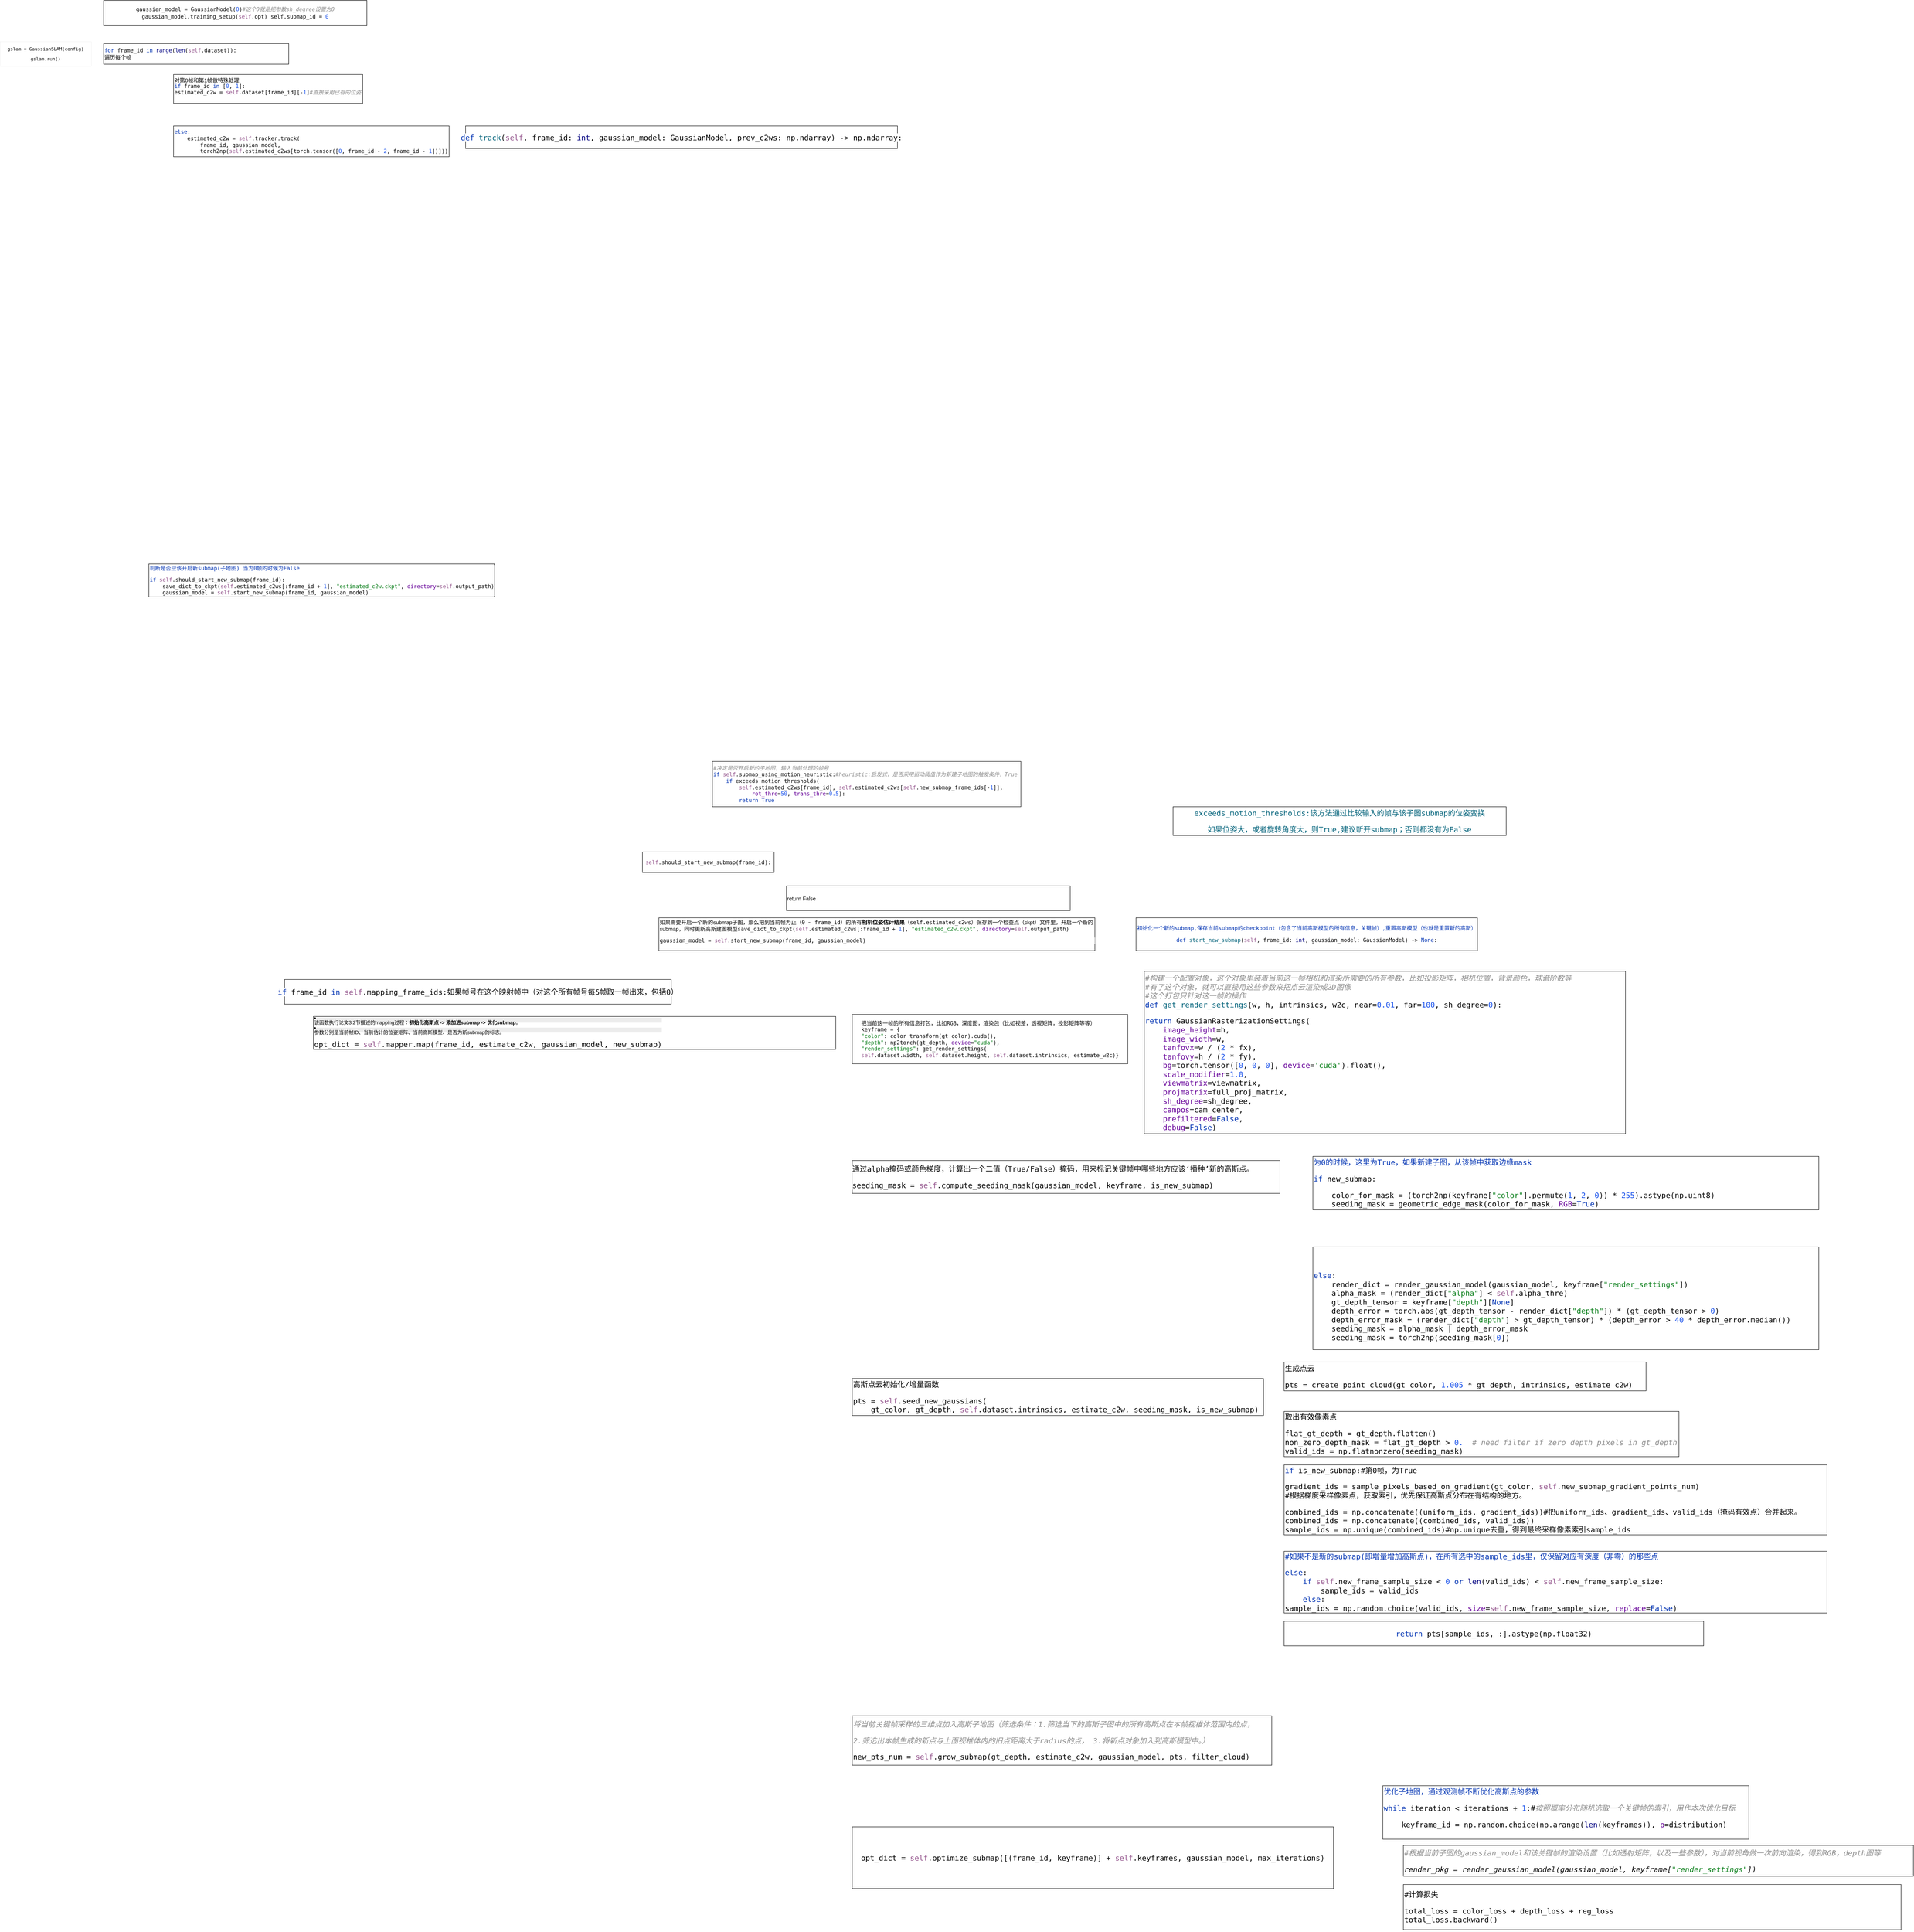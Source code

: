 <mxfile version="28.0.7">
  <diagram name="Page-1" id="CiyTq3ETgP8ZzIfx8EHX">
    <mxGraphModel dx="1422" dy="1326" grid="1" gridSize="10" guides="1" tooltips="1" connect="1" arrows="1" fold="1" page="1" pageScale="1" pageWidth="5000" pageHeight="10000" math="0" shadow="0">
      <root>
        <mxCell id="0" />
        <mxCell id="1" parent="0" />
        <mxCell id="R6alezzPv44hoILy_ozX-1" value="&lt;div style=&quot;background-color: rgb(255, 255, 255); color: rgb(8, 8, 8);&quot;&gt;&lt;pre style=&quot;font-family: &amp;quot;JetBrains Mono&amp;quot;, monospace;&quot;&gt;gslam = GaussianSLAM(config)&lt;/pre&gt;&lt;pre style=&quot;font-family: &amp;quot;JetBrains Mono&amp;quot;, monospace;&quot;&gt;gslam.run()&lt;/pre&gt;&lt;/div&gt;" style="rounded=0;whiteSpace=wrap;html=1;strokeWidth=0;verticalAlign=middle;spacing=0;fontSize=11;" parent="1" vertex="1">
          <mxGeometry x="48" y="310" width="222" height="60" as="geometry" />
        </mxCell>
        <mxCell id="LZiklPRg2S03HuQF4Nz--1" value="&lt;div style=&quot;background-color: rgb(255, 255, 255); color: rgb(8, 8, 8); line-height: 50%;&quot;&gt;&lt;pre style=&quot;font-family: &amp;quot;JetBrains Mono&amp;quot;, monospace; line-height: 50%;&quot;&gt;&lt;font style=&quot;font-size: 13px;&quot;&gt;&lt;span style=&quot;color: rgb(0, 0, 0);&quot;&gt;gaussian_model &lt;/span&gt;= GaussianModel(&lt;span style=&quot;color: rgb(23, 80, 235);&quot;&gt;0&lt;/span&gt;)&lt;span style=&quot;color: rgb(140, 140, 140); font-style: italic;&quot;&gt;#&lt;/span&gt;&lt;span style=&quot;color: rgb(140, 140, 140); font-style: italic; font-family: &amp;quot;DejaVu Sans Mono&amp;quot;, monospace;&quot;&gt;这个&lt;/span&gt;&lt;span style=&quot;color: rgb(140, 140, 140); font-style: italic;&quot;&gt;0&lt;/span&gt;&lt;span style=&quot;color: rgb(140, 140, 140); font-style: italic; font-family: &amp;quot;DejaVu Sans Mono&amp;quot;, monospace;&quot;&gt;就是把参数&lt;/span&gt;&lt;span style=&quot;color: rgb(140, 140, 140); font-style: italic;&quot;&gt;sh_degree&lt;/span&gt;&lt;span style=&quot;color: rgb(140, 140, 140); font-style: italic; font-family: &amp;quot;DejaVu Sans Mono&amp;quot;, monospace;&quot;&gt;设置为&lt;/span&gt;&lt;span style=&quot;color: rgb(140, 140, 140); font-style: italic;&quot;&gt;0&lt;/span&gt;&lt;/font&gt;&lt;/pre&gt;&lt;pre style=&quot;font-family: &amp;quot;JetBrains Mono&amp;quot;, monospace; line-height: 50%;&quot;&gt;&lt;font style=&quot;font-size: 13px;&quot;&gt;gaussian_model&lt;span style=&quot;color: light-dark(rgb(8, 8, 8), rgb(230, 230, 230)); background-color: light-dark(rgb(255, 255, 255), rgb(18, 18, 18)); white-space: normal;&quot;&gt;.training_setup(&lt;/span&gt;&lt;span style=&quot;background-color: light-dark(rgb(255, 255, 255), rgb(18, 18, 18)); white-space: normal; color: rgb(148, 85, 141);&quot;&gt;self&lt;/span&gt;&lt;span style=&quot;color: light-dark(rgb(8, 8, 8), rgb(230, 230, 230)); background-color: light-dark(rgb(255, 255, 255), rgb(18, 18, 18)); white-space: normal;&quot;&gt;.opt) self&lt;/span&gt;&lt;span style=&quot;color: light-dark(rgb(8, 8, 8), rgb(230, 230, 230)); background-color: light-dark(rgb(255, 255, 255), rgb(18, 18, 18)); white-space: normal;&quot;&gt;.submap_id = &lt;/span&gt;&lt;span style=&quot;background-color: light-dark(rgb(255, 255, 255), rgb(18, 18, 18)); white-space: normal; color: rgb(23, 80, 235);&quot;&gt;0&lt;/span&gt;&lt;/font&gt;&lt;/pre&gt;&lt;/div&gt;" style="rounded=0;whiteSpace=wrap;html=1;" vertex="1" parent="1">
          <mxGeometry x="300" y="210" width="640" height="60" as="geometry" />
        </mxCell>
        <mxCell id="LZiklPRg2S03HuQF4Nz--2" value="&lt;div style=&quot;background-color: rgb(255, 255, 255); color: rgb(8, 8, 8); line-height: 40%;&quot;&gt;&lt;pre style=&quot;font-family: &amp;quot;JetBrains Mono&amp;quot;, monospace; line-height: 40%;&quot;&gt;&lt;font style=&quot;font-size: 13px;&quot;&gt;&lt;span style=&quot;color: rgb(0, 51, 179);&quot;&gt;for &lt;/span&gt;&lt;span style=&quot;color: rgb(0, 0, 0);&quot;&gt;frame_id &lt;/span&gt;&lt;span style=&quot;color: rgb(0, 51, 179);&quot;&gt;in &lt;/span&gt;&lt;span style=&quot;color: rgb(0, 0, 128);&quot;&gt;range&lt;/span&gt;(&lt;span style=&quot;color: rgb(0, 0, 128);&quot;&gt;len&lt;/span&gt;(&lt;span style=&quot;color: rgb(148, 85, 141);&quot;&gt;self&lt;/span&gt;.dataset)):&lt;/font&gt;&lt;/pre&gt;&lt;pre style=&quot;font-family: &amp;quot;JetBrains Mono&amp;quot;, monospace; line-height: 40%;&quot;&gt;&lt;font style=&quot;font-size: 13px;&quot;&gt;遍历每个帧&lt;/font&gt;&lt;/pre&gt;&lt;/div&gt;" style="rounded=0;whiteSpace=wrap;html=1;align=left;" vertex="1" parent="1">
          <mxGeometry x="300" y="315" width="450" height="50" as="geometry" />
        </mxCell>
        <mxCell id="LZiklPRg2S03HuQF4Nz--9" value="&lt;div style=&quot;line-height: 10%;&quot;&gt;&lt;font style=&quot;line-height: 10%; font-size: 13px;&quot;&gt;对第0帧和第1帧做特殊处理&lt;/font&gt;&lt;div&gt;&lt;div style=&quot;background-color: rgb(255, 255, 255); color: rgb(8, 8, 8);&quot;&gt;&lt;pre style=&quot;font-family: &amp;quot;JetBrains Mono&amp;quot;, monospace;&quot;&gt;&lt;font style=&quot;line-height: 10%; font-size: 13px;&quot;&gt;&lt;span style=&quot;color: rgb(0, 51, 179);&quot;&gt;if &lt;/span&gt;&lt;span style=&quot;color: rgb(0, 0, 0);&quot;&gt;frame_id &lt;/span&gt;&lt;span style=&quot;color: rgb(0, 51, 179);&quot;&gt;in &lt;/span&gt;[&lt;span style=&quot;color: rgb(23, 80, 235);&quot;&gt;0&lt;/span&gt;, &lt;span style=&quot;color: rgb(23, 80, 235);&quot;&gt;1&lt;/span&gt;]:&lt;/font&gt;&lt;/pre&gt;&lt;pre style=&quot;font-family: &amp;quot;JetBrains Mono&amp;quot;, monospace;&quot;&gt;&lt;font style=&quot;line-height: 10%; font-size: 13px;&quot;&gt;&lt;div style=&quot;&quot;&gt;&lt;pre style=&quot;font-family: &amp;quot;JetBrains Mono&amp;quot;, monospace;&quot;&gt;&lt;span style=&quot;color: rgb(0, 0, 0);&quot;&gt;estimated_c2w &lt;/span&gt;= &lt;span style=&quot;color: rgb(148, 85, 141);&quot;&gt;self&lt;/span&gt;.dataset[&lt;span style=&quot;color: rgb(0, 0, 0);&quot;&gt;frame_id&lt;/span&gt;][-&lt;span style=&quot;color: rgb(23, 80, 235);&quot;&gt;1&lt;/span&gt;]&lt;span style=&quot;color: rgb(140, 140, 140); font-style: italic;&quot;&gt;#&lt;/span&gt;&lt;span style=&quot;color: rgb(140, 140, 140); font-style: italic; font-family: &amp;quot;DejaVu Sans Mono&amp;quot;, monospace;&quot;&gt;直接采用已有的位姿&lt;/span&gt;&lt;/pre&gt;&lt;/div&gt;&lt;/font&gt;&lt;/pre&gt;&lt;/div&gt;&lt;/div&gt;&lt;/div&gt;" style="rounded=0;whiteSpace=wrap;html=1;align=left;" vertex="1" parent="1">
          <mxGeometry x="470" y="390" width="460" height="70" as="geometry" />
        </mxCell>
        <mxCell id="LZiklPRg2S03HuQF4Nz--10" value="&lt;div style=&quot;background-color: rgb(255, 255, 255); color: rgb(8, 8, 8);&quot;&gt;&lt;pre style=&quot;font-family: &amp;quot;JetBrains Mono&amp;quot;, monospace;&quot;&gt;&lt;font style=&quot;font-size: 13px;&quot;&gt;&lt;span style=&quot;color: rgb(0, 51, 179);&quot;&gt;判断是否应该开启新submap(子地图) 当为0帧的时候为False&lt;/span&gt;&lt;/font&gt;&lt;/pre&gt;&lt;pre style=&quot;font-family: &amp;quot;JetBrains Mono&amp;quot;, monospace;&quot;&gt;&lt;font style=&quot;font-size: 13px;&quot;&gt;&lt;span style=&quot;color: rgb(0, 51, 179);&quot;&gt;if &lt;/span&gt;&lt;span style=&quot;color: rgb(148, 85, 141);&quot;&gt;self&lt;/span&gt;.should_start_new_submap(&lt;span style=&quot;color: rgb(0, 0, 0);&quot;&gt;frame_id&lt;/span&gt;):&lt;br&gt;    save_dict_to_ckpt(&lt;span style=&quot;color: rgb(148, 85, 141);&quot;&gt;self&lt;/span&gt;.estimated_c2ws[:&lt;span style=&quot;color: rgb(0, 0, 0);&quot;&gt;frame_id &lt;/span&gt;+ &lt;span style=&quot;color: rgb(23, 80, 235);&quot;&gt;1&lt;/span&gt;], &lt;span style=&quot;color: rgb(6, 125, 23);&quot;&gt;&quot;estimated_c2w.ckpt&quot;&lt;/span&gt;, &lt;span style=&quot;color: rgb(102, 0, 153);&quot;&gt;directory&lt;/span&gt;=&lt;span style=&quot;color: rgb(148, 85, 141);&quot;&gt;self&lt;/span&gt;.output_path)&lt;br&gt;    &lt;span style=&quot;color: rgb(0, 0, 0);&quot;&gt;gaussian_model &lt;/span&gt;= &lt;span style=&quot;color: rgb(148, 85, 141);&quot;&gt;self&lt;/span&gt;.start_new_submap(&lt;span style=&quot;color: rgb(0, 0, 0);&quot;&gt;frame_id&lt;/span&gt;, &lt;span style=&quot;color: rgb(0, 0, 0);&quot;&gt;gaussian_model&lt;/span&gt;)&lt;/font&gt;&lt;/pre&gt;&lt;/div&gt;" style="rounded=0;whiteSpace=wrap;html=1;align=left;" vertex="1" parent="1">
          <mxGeometry x="410" y="1580" width="840" height="80" as="geometry" />
        </mxCell>
        <mxCell id="LZiklPRg2S03HuQF4Nz--11" value="&lt;pre style=&quot;color: rgb(8, 8, 8); font-family: &amp;quot;JetBrains Mono&amp;quot;, monospace;&quot;&gt;&lt;font style=&quot;font-size: 13px;&quot;&gt;&lt;span style=&quot;color: rgb(148, 85, 141);&quot;&gt;self&lt;/span&gt;.should_start_new_submap(&lt;span style=&quot;color: rgb(0, 0, 0);&quot;&gt;frame_id&lt;/span&gt;):&lt;/font&gt;&lt;/pre&gt;" style="rounded=0;whiteSpace=wrap;html=1;" vertex="1" parent="1">
          <mxGeometry x="1610" y="2280" width="320" height="50" as="geometry" />
        </mxCell>
        <mxCell id="LZiklPRg2S03HuQF4Nz--12" value="&lt;div style=&quot;background-color: rgb(255, 255, 255); color: rgb(8, 8, 8);&quot;&gt;&lt;pre style=&quot;font-family: &amp;quot;JetBrains Mono&amp;quot;, monospace;&quot;&gt;&lt;div style=&quot;&quot;&gt;&lt;pre style=&quot;font-family: &amp;quot;JetBrains Mono&amp;quot;, monospace;&quot;&gt;&lt;font style=&quot;font-size: 13px;&quot;&gt;&lt;span style=&quot;color: rgb(140, 140, 140); font-style: italic;&quot;&gt;#&lt;/span&gt;&lt;span style=&quot;color: rgb(140, 140, 140); font-style: italic; font-family: &amp;quot;DejaVu Sans Mono&amp;quot;, monospace;&quot;&gt;决定是否开启新的子地图，输入当前处理的帧号&lt;br&gt;&lt;/span&gt;&lt;span style=&quot;color: rgb(0, 51, 179);&quot;&gt;if &lt;/span&gt;&lt;span style=&quot;color: rgb(148, 85, 141);&quot;&gt;self&lt;/span&gt;.submap_using_motion_heuristic:&lt;span style=&quot;color: rgb(140, 140, 140); font-style: italic;&quot;&gt;#heuristic:&lt;/span&gt;&lt;span style=&quot;color: rgb(140, 140, 140); font-style: italic; font-family: &amp;quot;DejaVu Sans Mono&amp;quot;, monospace;&quot;&gt;启发式，是否采用运动阈值作为新建子地图的触发条件，True&lt;br&gt;&lt;/span&gt;&lt;span style=&quot;color: rgb(140, 140, 140); font-style: italic; font-family: &amp;quot;DejaVu Sans Mono&amp;quot;, monospace;&quot;&gt;    &lt;/span&gt;&lt;span style=&quot;color: rgb(0, 51, 179);&quot;&gt;if &lt;/span&gt;exceeds_motion_thresholds(&lt;br&gt;        &lt;span style=&quot;color: rgb(148, 85, 141);&quot;&gt;self&lt;/span&gt;.estimated_c2ws[&lt;span style=&quot;color: rgb(0, 0, 0);&quot;&gt;frame_id&lt;/span&gt;], &lt;span style=&quot;color: rgb(148, 85, 141);&quot;&gt;self&lt;/span&gt;.estimated_c2ws[&lt;span style=&quot;color: rgb(148, 85, 141);&quot;&gt;self&lt;/span&gt;.new_submap_frame_ids[-&lt;span style=&quot;color: rgb(23, 80, 235);&quot;&gt;1&lt;/span&gt;]],&lt;br&gt;            &lt;span style=&quot;color: rgb(102, 0, 153);&quot;&gt;rot_thre&lt;/span&gt;=&lt;span style=&quot;color: rgb(23, 80, 235);&quot;&gt;50&lt;/span&gt;, &lt;span style=&quot;color: rgb(102, 0, 153);&quot;&gt;trans_thre&lt;/span&gt;=&lt;span style=&quot;color: rgb(23, 80, 235);&quot;&gt;0.5&lt;/span&gt;):&lt;br&gt;        &lt;span style=&quot;color: rgb(0, 51, 179);&quot;&gt;return True&lt;/span&gt;&lt;/font&gt;&lt;/pre&gt;&lt;/div&gt;&lt;/pre&gt;&lt;/div&gt;" style="rounded=0;whiteSpace=wrap;html=1;align=left;" vertex="1" parent="1">
          <mxGeometry x="1780" y="2060" width="750" height="110" as="geometry" />
        </mxCell>
        <mxCell id="LZiklPRg2S03HuQF4Nz--13" value="&lt;div style=&quot;background-color:#ffffff;color:#080808&quot;&gt;&lt;pre style=&quot;font-family:&#39;JetBrains Mono&#39;,monospace;font-size:13.5pt;&quot;&gt;&lt;span style=&quot;color:#00627a;&quot;&gt;exceeds_motion_thresholds:该方法通过比较输入的帧与该子图submap的位姿变换&lt;/span&gt;&lt;/pre&gt;&lt;pre style=&quot;font-family:&#39;JetBrains Mono&#39;,monospace;font-size:13.5pt;&quot;&gt;&lt;span style=&quot;color:#00627a;&quot;&gt;如果位姿大，或者旋转角度大，则True,建议新开submap；否则都没有为False&lt;/span&gt;&lt;/pre&gt;&lt;/div&gt;" style="rounded=0;whiteSpace=wrap;html=1;" vertex="1" parent="1">
          <mxGeometry x="2900" y="2170" width="810" height="70" as="geometry" />
        </mxCell>
        <mxCell id="LZiklPRg2S03HuQF4Nz--14" value="return False" style="rounded=0;whiteSpace=wrap;html=1;align=left;fontSize=13;" vertex="1" parent="1">
          <mxGeometry x="1960" y="2362.5" width="690" height="60" as="geometry" />
        </mxCell>
        <mxCell id="LZiklPRg2S03HuQF4Nz--15" value="如果需要开启一个新的submap子图，那么把到当前帧为止（&lt;code data-start=&quot;677&quot; data-end=&quot;691&quot;&gt;0 ~ frame_id&lt;/code&gt;）的所有&lt;strong data-start=&quot;695&quot; data-end=&quot;707&quot;&gt;相机位姿估计结果&lt;/strong&gt;（&lt;code data-start=&quot;708&quot; data-end=&quot;729&quot;&gt;self.estimated_c2ws&lt;/code&gt;）保存到一个检查点（ckpt）文件里。开启一个新的submap，同时更新高斯建图模型&lt;span style=&quot;font-family: &amp;quot;JetBrains Mono&amp;quot;, monospace; background-color: light-dark(rgb(255, 255, 255), rgb(18, 18, 18)); color: light-dark(rgb(8, 8, 8), rgb(230, 230, 230));&quot;&gt;save_dict_to_ckpt(&lt;/span&gt;&lt;span style=&quot;font-family: &amp;quot;JetBrains Mono&amp;quot;, monospace; background-color: light-dark(rgb(255, 255, 255), rgb(18, 18, 18)); color: rgb(148, 85, 141);&quot;&gt;self&lt;/span&gt;&lt;span style=&quot;font-family: &amp;quot;JetBrains Mono&amp;quot;, monospace; background-color: light-dark(rgb(255, 255, 255), rgb(18, 18, 18)); color: light-dark(rgb(8, 8, 8), rgb(230, 230, 230));&quot;&gt;.estimated_c2ws[:&lt;/span&gt;&lt;span style=&quot;font-family: &amp;quot;JetBrains Mono&amp;quot;, monospace; background-color: light-dark(rgb(255, 255, 255), rgb(18, 18, 18)); color: rgb(0, 0, 0);&quot;&gt;frame_id &lt;/span&gt;&lt;span style=&quot;font-family: &amp;quot;JetBrains Mono&amp;quot;, monospace; background-color: light-dark(rgb(255, 255, 255), rgb(18, 18, 18)); color: light-dark(rgb(8, 8, 8), rgb(230, 230, 230));&quot;&gt;+ &lt;/span&gt;&lt;span style=&quot;font-family: &amp;quot;JetBrains Mono&amp;quot;, monospace; background-color: light-dark(rgb(255, 255, 255), rgb(18, 18, 18)); color: rgb(23, 80, 235);&quot;&gt;1&lt;/span&gt;&lt;span style=&quot;font-family: &amp;quot;JetBrains Mono&amp;quot;, monospace; background-color: light-dark(rgb(255, 255, 255), rgb(18, 18, 18)); color: light-dark(rgb(8, 8, 8), rgb(230, 230, 230));&quot;&gt;], &lt;/span&gt;&lt;span style=&quot;font-family: &amp;quot;JetBrains Mono&amp;quot;, monospace; background-color: light-dark(rgb(255, 255, 255), rgb(18, 18, 18)); color: rgb(6, 125, 23);&quot;&gt;&quot;estimated_c2w.ckpt&quot;&lt;/span&gt;&lt;span style=&quot;font-family: &amp;quot;JetBrains Mono&amp;quot;, monospace; background-color: light-dark(rgb(255, 255, 255), rgb(18, 18, 18)); color: light-dark(rgb(8, 8, 8), rgb(230, 230, 230));&quot;&gt;, &lt;/span&gt;&lt;span style=&quot;font-family: &amp;quot;JetBrains Mono&amp;quot;, monospace; background-color: light-dark(rgb(255, 255, 255), rgb(18, 18, 18)); color: rgb(102, 0, 153);&quot;&gt;directory&lt;/span&gt;&lt;span style=&quot;font-family: &amp;quot;JetBrains Mono&amp;quot;, monospace; background-color: light-dark(rgb(255, 255, 255), rgb(18, 18, 18)); color: light-dark(rgb(8, 8, 8), rgb(230, 230, 230));&quot;&gt;=&lt;/span&gt;&lt;span style=&quot;font-family: &amp;quot;JetBrains Mono&amp;quot;, monospace; background-color: light-dark(rgb(255, 255, 255), rgb(18, 18, 18)); color: rgb(148, 85, 141);&quot;&gt;self&lt;/span&gt;&lt;span style=&quot;font-family: &amp;quot;JetBrains Mono&amp;quot;, monospace; background-color: light-dark(rgb(255, 255, 255), rgb(18, 18, 18)); color: light-dark(rgb(8, 8, 8), rgb(230, 230, 230));&quot;&gt;.output_path)&lt;/span&gt;&lt;div&gt;&lt;div style=&quot;background-color: rgb(255, 255, 255); color: rgb(8, 8, 8);&quot;&gt;&lt;pre style=&quot;font-family: &amp;quot;JetBrains Mono&amp;quot;, monospace;&quot;&gt;&lt;span style=&quot;color: rgb(0, 0, 0);&quot;&gt;gaussian_model &lt;/span&gt;= &lt;span style=&quot;color: rgb(148, 85, 141);&quot;&gt;self&lt;/span&gt;.start_new_submap(&lt;span style=&quot;color: rgb(0, 0, 0);&quot;&gt;frame_id&lt;/span&gt;, &lt;span style=&quot;color: rgb(0, 0, 0);&quot;&gt;gaussian_model&lt;/span&gt;)&lt;/pre&gt;&lt;/div&gt;&lt;/div&gt;" style="rounded=0;whiteSpace=wrap;html=1;fontSize=13;align=left;" vertex="1" parent="1">
          <mxGeometry x="1650" y="2440" width="1060" height="80" as="geometry" />
        </mxCell>
        <mxCell id="LZiklPRg2S03HuQF4Nz--16" value="&lt;div style=&quot;background-color: rgb(255, 255, 255); color: rgb(8, 8, 8);&quot;&gt;&lt;pre style=&quot;font-family: &amp;quot;JetBrains Mono&amp;quot;, monospace;&quot;&gt;&lt;span style=&quot;color: rgb(0, 51, 179);&quot;&gt;初始化一个新的submap,保存当前submap的checkpoint（包含了当前高斯模型的所有信息，关键帧）,重置高斯模型（也就是重置新的高斯）&lt;/span&gt;&lt;/pre&gt;&lt;pre style=&quot;font-family: &amp;quot;JetBrains Mono&amp;quot;, monospace;&quot;&gt;&lt;span style=&quot;color: rgb(0, 51, 179);&quot;&gt;def &lt;/span&gt;&lt;span style=&quot;color: rgb(0, 98, 122);&quot;&gt;start_new_submap&lt;/span&gt;(&lt;span style=&quot;color: rgb(148, 85, 141);&quot;&gt;self&lt;/span&gt;, &lt;span style=&quot;color: rgb(0, 0, 0);&quot;&gt;frame_id&lt;/span&gt;: &lt;span style=&quot;color: rgb(0, 0, 128);&quot;&gt;int&lt;/span&gt;, &lt;span style=&quot;color: rgb(0, 0, 0);&quot;&gt;gaussian_model&lt;/span&gt;: &lt;span style=&quot;color: rgb(0, 0, 0);&quot;&gt;GaussianModel&lt;/span&gt;) -&amp;gt; &lt;span style=&quot;color: rgb(0, 51, 179);&quot;&gt;None&lt;/span&gt;:&lt;br&gt;&lt;/pre&gt;&lt;/div&gt;" style="rounded=0;whiteSpace=wrap;html=1;fontSize=13;" vertex="1" parent="1">
          <mxGeometry x="2810" y="2440" width="830" height="80" as="geometry" />
        </mxCell>
        <mxCell id="LZiklPRg2S03HuQF4Nz--17" value="&lt;div style=&quot;background-color: rgb(255, 255, 255); color: rgb(8, 8, 8);&quot;&gt;&lt;pre style=&quot;font-family:&#39;JetBrains Mono&#39;,monospace;font-size:13.5pt;&quot;&gt;&lt;span style=&quot;color: rgb(0, 51, 179);&quot;&gt;if &lt;/span&gt;&lt;span style=&quot;color: rgb(0, 0, 0);&quot;&gt;frame_id &lt;/span&gt;&lt;span style=&quot;color: rgb(0, 51, 179);&quot;&gt;in &lt;/span&gt;&lt;span style=&quot;color: rgb(148, 85, 141);&quot;&gt;self&lt;/span&gt;.mapping_frame_ids:如果帧号在这个映射帧中（对这个所有帧号每5帧取一帧出来，包括0）&lt;/pre&gt;&lt;/div&gt;" style="rounded=0;whiteSpace=wrap;html=1;" vertex="1" parent="1">
          <mxGeometry x="740" y="2590" width="940" height="60" as="geometry" />
        </mxCell>
        <mxCell id="LZiklPRg2S03HuQF4Nz--18" value="&lt;div style=&quot;background-color: rgb(255, 255, 255); color: rgb(8, 8, 8);&quot;&gt;&lt;pre style=&quot;font-family:&#39;JetBrains Mono&#39;,monospace;font-size:13.5pt;&quot;&gt;&lt;span style=&quot;color: rgb(0, 0, 0); line-height: 0%;&quot;&gt;&lt;li data-start=&quot;778&quot; data-end=&quot;840&quot; style=&quot;font-family: Helvetica; font-size: 12px; white-space: normal; background-color: rgb(236, 236, 236);&quot;&gt;&lt;p data-start=&quot;780&quot; data-end=&quot;840&quot;&gt;该函数执行论文3.2节描述的mapping过程：&lt;strong data-start=&quot;804&quot; data-end=&quot;839&quot;&gt;初始化高斯点 -&amp;gt; 添加进submap -&amp;gt; 优化submap&lt;/strong&gt;。&lt;/p&gt;&lt;/li&gt;&lt;li data-start=&quot;841&quot; data-end=&quot;885&quot; style=&quot;font-family: Helvetica; font-size: 12px; white-space: normal; background-color: rgb(236, 236, 236);&quot;&gt;&lt;p data-start=&quot;843&quot; data-end=&quot;885&quot;&gt;参数分别是当前帧ID、当前估计的位姿矩阵、当前高斯模型、是否为新submap的标志。&lt;/p&gt;&lt;/li&gt;&lt;/span&gt;&lt;/pre&gt;&lt;pre style=&quot;font-family:&#39;JetBrains Mono&#39;,monospace;font-size:13.5pt;&quot;&gt;&lt;span style=&quot;color: rgb(0, 0, 0);&quot;&gt;opt_dict &lt;/span&gt;= &lt;span style=&quot;color: rgb(148, 85, 141);&quot;&gt;self&lt;/span&gt;.mapper.map(&lt;span style=&quot;color: rgb(0, 0, 0);&quot;&gt;frame_id&lt;/span&gt;, &lt;span style=&quot;color: rgb(0, 0, 0);&quot;&gt;estimate_c2w&lt;/span&gt;, &lt;span style=&quot;color: rgb(0, 0, 0);&quot;&gt;gaussian_model&lt;/span&gt;, &lt;span style=&quot;color: rgb(0, 0, 0);&quot;&gt;new_submap&lt;/span&gt;)&lt;br&gt;&lt;/pre&gt;&lt;/div&gt;" style="rounded=0;whiteSpace=wrap;html=1;align=left;" vertex="1" parent="1">
          <mxGeometry x="810" y="2680" width="1270" height="80" as="geometry" />
        </mxCell>
        <mxCell id="LZiklPRg2S03HuQF4Nz--19" value="&lt;div style=&quot;background-color: rgb(255, 255, 255); color: rgb(8, 8, 8);&quot;&gt;&lt;pre style=&quot;font-family: &amp;quot;JetBrains Mono&amp;quot;, monospace;&quot;&gt;&lt;div style=&quot;text-align: left;&quot;&gt;&lt;span style=&quot;font-size: 13px; white-space: normal;&quot;&gt;把当前这一帧的所有信息打包，比如RGB，深度图，渲染包（比如视差，透视矩阵，投影矩阵等等）&lt;/span&gt;&lt;/div&gt;&lt;div style=&quot;color: light-dark(rgb(8, 8, 8), rgb(230, 230, 230)); text-align: left;&quot;&gt;&lt;font style=&quot;font-size: 13px;&quot;&gt;&lt;span style=&quot;white-space: normal; color: rgb(0, 0, 0);&quot;&gt;keyframe &lt;/span&gt;&lt;span style=&quot;white-space: normal;&quot;&gt;= {&lt;/span&gt;&lt;/font&gt;&lt;/div&gt;&lt;div style=&quot;color: light-dark(rgb(8, 8, 8), rgb(230, 230, 230)); text-align: left;&quot;&gt;&lt;font style=&quot;font-size: 13px;&quot;&gt;&lt;span style=&quot;white-space: normal;&quot;&gt;    &lt;/span&gt;&lt;span style=&quot;white-space: normal; color: rgb(6, 125, 23);&quot;&gt;&quot;color&quot;&lt;/span&gt;&lt;span style=&quot;white-space: normal;&quot;&gt;: &lt;/span&gt;&lt;span style=&quot;white-space: normal; color: rgb(0, 0, 0);&quot;&gt;color_transform&lt;/span&gt;&lt;span style=&quot;white-space: normal;&quot;&gt;(&lt;/span&gt;&lt;span style=&quot;white-space: normal; color: rgb(0, 0, 0);&quot;&gt;gt_color&lt;/span&gt;&lt;span style=&quot;white-space: normal;&quot;&gt;).cuda(),&lt;/span&gt;&lt;/font&gt;&lt;/div&gt;&lt;div style=&quot;color: light-dark(rgb(8, 8, 8), rgb(230, 230, 230)); text-align: left;&quot;&gt;&lt;font style=&quot;font-size: 13px;&quot;&gt;&lt;span style=&quot;white-space: normal;&quot;&gt;    &lt;/span&gt;&lt;span style=&quot;white-space: normal; color: rgb(6, 125, 23);&quot;&gt;&quot;depth&quot;&lt;/span&gt;&lt;span style=&quot;white-space: normal;&quot;&gt;: np2torch(&lt;/span&gt;&lt;span style=&quot;white-space: normal; color: rgb(0, 0, 0);&quot;&gt;gt_depth&lt;/span&gt;&lt;span style=&quot;white-space: normal;&quot;&gt;, &lt;/span&gt;&lt;span style=&quot;white-space: normal; color: rgb(102, 0, 153);&quot;&gt;device&lt;/span&gt;&lt;span style=&quot;white-space: normal;&quot;&gt;=&lt;/span&gt;&lt;span style=&quot;white-space: normal; color: rgb(6, 125, 23);&quot;&gt;&quot;cuda&quot;&lt;/span&gt;&lt;span style=&quot;white-space: normal;&quot;&gt;),&lt;/span&gt;&lt;/font&gt;&lt;/div&gt;&lt;div style=&quot;color: light-dark(rgb(8, 8, 8), rgb(230, 230, 230)); text-align: left;&quot;&gt;&lt;font style=&quot;font-size: 13px;&quot;&gt;&lt;span style=&quot;white-space: normal;&quot;&gt;    &lt;/span&gt;&lt;span style=&quot;white-space: normal; color: rgb(6, 125, 23);&quot;&gt;&quot;render_settings&quot;&lt;/span&gt;&lt;span style=&quot;white-space: normal;&quot;&gt;: get_render_settings(&lt;/span&gt;&lt;/font&gt;&lt;/div&gt;&lt;div style=&quot;color: light-dark(rgb(8, 8, 8), rgb(230, 230, 230)); text-align: left;&quot;&gt;&lt;font style=&quot;font-size: 13px;&quot;&gt;&lt;span style=&quot;white-space: normal;&quot;&gt;        &lt;/span&gt;&lt;span style=&quot;white-space: normal; color: rgb(148, 85, 141);&quot;&gt;self&lt;/span&gt;&lt;span style=&quot;white-space: normal;&quot;&gt;.dataset.width, &lt;/span&gt;&lt;span style=&quot;white-space: normal; color: rgb(148, 85, 141);&quot;&gt;self&lt;/span&gt;&lt;span style=&quot;white-space: normal;&quot;&gt;.dataset.height, &lt;/span&gt;&lt;span style=&quot;white-space: normal; color: rgb(148, 85, 141);&quot;&gt;self&lt;/span&gt;&lt;span style=&quot;white-space: normal;&quot;&gt;.dataset.intrinsics, &lt;/span&gt;&lt;span style=&quot;white-space: normal; color: rgb(0, 0, 0);&quot;&gt;estimate_w2c&lt;/span&gt;&lt;span style=&quot;white-space: normal;&quot;&gt;)}&lt;/span&gt;&lt;/font&gt;&lt;/div&gt;&lt;/pre&gt;&lt;/div&gt;" style="rounded=0;whiteSpace=wrap;html=1;" vertex="1" parent="1">
          <mxGeometry x="2120" y="2675" width="670" height="120" as="geometry" />
        </mxCell>
        <mxCell id="LZiklPRg2S03HuQF4Nz--20" value="&lt;div style=&quot;background-color:#ffffff;color:#080808&quot;&gt;&lt;pre style=&quot;font-family:&#39;JetBrains Mono&#39;,monospace;font-size:13.5pt;&quot;&gt;&lt;span style=&quot;color:#8c8c8c;font-style:italic;&quot;&gt;#&lt;/span&gt;&lt;span style=&quot;color:#8c8c8c;font-style:italic;font-family:&#39;DejaVu Sans Mono&#39;,monospace;&quot;&gt;构建一个配置对象，这个对象里装着当前这一帧相机和渲染所需要的所有参数，比如投影矩阵，相机位置，背景颜色，球谐阶数等&lt;br&gt;&lt;/span&gt;&lt;span style=&quot;color:#8c8c8c;font-style:italic;&quot;&gt;#&lt;/span&gt;&lt;span style=&quot;color:#8c8c8c;font-style:italic;font-family:&#39;DejaVu Sans Mono&#39;,monospace;&quot;&gt;有了这个对象，就可以直接用这些参数来把点云渲染成&lt;/span&gt;&lt;span style=&quot;color:#8c8c8c;font-style:italic;&quot;&gt;2D&lt;/span&gt;&lt;span style=&quot;color:#8c8c8c;font-style:italic;font-family:&#39;DejaVu Sans Mono&#39;,monospace;&quot;&gt;图像&lt;br&gt;&lt;/span&gt;&lt;span style=&quot;color:#8c8c8c;font-style:italic;&quot;&gt;#&lt;/span&gt;&lt;span style=&quot;color:#8c8c8c;font-style:italic;font-family:&#39;DejaVu Sans Mono&#39;,monospace;&quot;&gt;这个打包只针对这一帧的操作&lt;br&gt;&lt;/span&gt;&lt;span style=&quot;color:#0033b3;&quot;&gt;def &lt;/span&gt;&lt;span style=&quot;color:#00627a;&quot;&gt;get_render_settings&lt;/span&gt;(&lt;span style=&quot;color:#000000;&quot;&gt;w&lt;/span&gt;, &lt;span style=&quot;color:#000000;&quot;&gt;h&lt;/span&gt;, &lt;span style=&quot;color:#000000;&quot;&gt;intrinsics&lt;/span&gt;, &lt;span style=&quot;color:#000000;&quot;&gt;w2c&lt;/span&gt;, &lt;span style=&quot;color:#000000;&quot;&gt;near&lt;/span&gt;=&lt;span style=&quot;color:#1750eb;&quot;&gt;0.01&lt;/span&gt;, &lt;span style=&quot;color:#000000;&quot;&gt;far&lt;/span&gt;=&lt;span style=&quot;color:#1750eb;&quot;&gt;100&lt;/span&gt;, &lt;span style=&quot;color:#000000;&quot;&gt;sh_degree&lt;/span&gt;=&lt;span style=&quot;color:#1750eb;&quot;&gt;0&lt;/span&gt;):&lt;br&gt;&lt;/pre&gt;&lt;pre style=&quot;font-family:&#39;JetBrains Mono&#39;,monospace;font-size:13.5pt;&quot;&gt;&lt;div&gt;&lt;pre style=&quot;font-family:&#39;JetBrains Mono&#39;,monospace;font-size:13.5pt;&quot;&gt;&lt;span style=&quot;color:#0033b3;&quot;&gt;return &lt;/span&gt;GaussianRasterizationSettings(&lt;br&gt;    &lt;span style=&quot;color:#660099;&quot;&gt;image_height&lt;/span&gt;=&lt;span style=&quot;color:#000000;&quot;&gt;h&lt;/span&gt;,&lt;br&gt;    &lt;span style=&quot;color:#660099;&quot;&gt;image_width&lt;/span&gt;=&lt;span style=&quot;color:#000000;&quot;&gt;w&lt;/span&gt;,&lt;br&gt;    &lt;span style=&quot;color:#660099;&quot;&gt;tanfovx&lt;/span&gt;=&lt;span style=&quot;color:#000000;&quot;&gt;w &lt;/span&gt;/ (&lt;span style=&quot;color:#1750eb;&quot;&gt;2 &lt;/span&gt;* &lt;span style=&quot;color:#000000;&quot;&gt;fx&lt;/span&gt;),&lt;br&gt;    &lt;span style=&quot;color:#660099;&quot;&gt;tanfovy&lt;/span&gt;=&lt;span style=&quot;color:#000000;&quot;&gt;h &lt;/span&gt;/ (&lt;span style=&quot;color:#1750eb;&quot;&gt;2 &lt;/span&gt;* &lt;span style=&quot;color:#000000;&quot;&gt;fy&lt;/span&gt;),&lt;br&gt;    &lt;span style=&quot;color:#660099;&quot;&gt;bg&lt;/span&gt;=torch.tensor([&lt;span style=&quot;color:#1750eb;&quot;&gt;0&lt;/span&gt;, &lt;span style=&quot;color:#1750eb;&quot;&gt;0&lt;/span&gt;, &lt;span style=&quot;color:#1750eb;&quot;&gt;0&lt;/span&gt;], &lt;span style=&quot;color:#660099;&quot;&gt;device&lt;/span&gt;=&lt;span style=&quot;color:#067d17;&quot;&gt;&#39;cuda&#39;&lt;/span&gt;).float(),&lt;br&gt;    &lt;span style=&quot;color:#660099;&quot;&gt;scale_modifier&lt;/span&gt;=&lt;span style=&quot;color:#1750eb;&quot;&gt;1.0&lt;/span&gt;,&lt;br&gt;    &lt;span style=&quot;color:#660099;&quot;&gt;viewmatrix&lt;/span&gt;=&lt;span style=&quot;color:#000000;&quot;&gt;viewmatrix&lt;/span&gt;,&lt;br&gt;    &lt;span style=&quot;color:#660099;&quot;&gt;projmatrix&lt;/span&gt;=&lt;span style=&quot;color:#000000;&quot;&gt;full_proj_matrix&lt;/span&gt;,&lt;br&gt;    &lt;span style=&quot;color:#660099;&quot;&gt;sh_degree&lt;/span&gt;=&lt;span style=&quot;color:#000000;&quot;&gt;sh_degree&lt;/span&gt;,&lt;br&gt;    &lt;span style=&quot;color:#660099;&quot;&gt;campos&lt;/span&gt;=&lt;span style=&quot;color:#000000;&quot;&gt;cam_center&lt;/span&gt;,&lt;br&gt;    &lt;span style=&quot;color:#660099;&quot;&gt;prefiltered&lt;/span&gt;=&lt;span style=&quot;color:#0033b3;&quot;&gt;False&lt;/span&gt;,&lt;br&gt;    &lt;span style=&quot;color:#660099;&quot;&gt;debug&lt;/span&gt;=&lt;span style=&quot;color:#0033b3;&quot;&gt;False&lt;/span&gt;)&lt;/pre&gt;&lt;/div&gt;&lt;/pre&gt;&lt;/div&gt;" style="rounded=0;whiteSpace=wrap;html=1;align=left;" vertex="1" parent="1">
          <mxGeometry x="2830" y="2570" width="1170" height="395" as="geometry" />
        </mxCell>
        <mxCell id="LZiklPRg2S03HuQF4Nz--21" value="&lt;div style=&quot;background-color:#ffffff;color:#080808&quot;&gt;&lt;pre style=&quot;font-family:&#39;JetBrains Mono&#39;,monospace;font-size:13.5pt;&quot;&gt;通过alpha掩码或颜色梯度，计算出一个二值（True/False）掩码，用来标记关键帧中哪些地方应该‘播种’新的高斯点。&lt;span style=&quot;color:#000000;&quot;&gt;&lt;/span&gt;&lt;/pre&gt;&lt;pre style=&quot;font-family:&#39;JetBrains Mono&#39;,monospace;font-size:13.5pt;&quot;&gt;&lt;span style=&quot;color:#000000;&quot;&gt;seeding_mask &lt;/span&gt;= &lt;span style=&quot;color:#94558d;&quot;&gt;self&lt;/span&gt;.compute_seeding_mask(&lt;span style=&quot;color:#000000;&quot;&gt;gaussian_model&lt;/span&gt;, &lt;span style=&quot;color:#000000;&quot;&gt;keyframe&lt;/span&gt;, &lt;span style=&quot;color:#000000;&quot;&gt;is_new_submap&lt;/span&gt;)&lt;br&gt;&lt;/pre&gt;&lt;/div&gt;" style="rounded=0;whiteSpace=wrap;html=1;align=left;spacing=0;" vertex="1" parent="1">
          <mxGeometry x="2120" y="3030" width="1040" height="80" as="geometry" />
        </mxCell>
        <mxCell id="LZiklPRg2S03HuQF4Nz--22" value="&lt;div style=&quot;background-color: rgb(255, 255, 255); color: rgb(8, 8, 8);&quot;&gt;&lt;pre style=&quot;font-family:&#39;JetBrains Mono&#39;,monospace;font-size:13.5pt;&quot;&gt;&lt;span style=&quot;color: rgb(0, 51, 179);&quot;&gt;为0的时候，这里为True，如果新建子图，从该帧中获取边缘mask&lt;/span&gt;&lt;/pre&gt;&lt;pre style=&quot;font-family:&#39;JetBrains Mono&#39;,monospace;font-size:13.5pt;&quot;&gt;&lt;span style=&quot;color: rgb(0, 51, 179);&quot;&gt;if &lt;/span&gt;&lt;span style=&quot;color: rgb(0, 0, 0);&quot;&gt;new_submap&lt;/span&gt;:&lt;/pre&gt;&lt;pre style=&quot;font-family:&#39;JetBrains Mono&#39;,monospace;font-size:13.5pt;&quot;&gt;    &lt;span style=&quot;color: rgb(0, 0, 0);&quot;&gt;color_for_mask &lt;/span&gt;= (torch2np(&lt;span style=&quot;color: rgb(0, 0, 0);&quot;&gt;keyframe&lt;/span&gt;[&lt;span style=&quot;color: rgb(6, 125, 23);&quot;&gt;&quot;color&quot;&lt;/span&gt;].permute(&lt;span style=&quot;color: rgb(23, 80, 235);&quot;&gt;1&lt;/span&gt;, &lt;span style=&quot;color: rgb(23, 80, 235);&quot;&gt;2&lt;/span&gt;, &lt;span style=&quot;color: rgb(23, 80, 235);&quot;&gt;0&lt;/span&gt;)) * &lt;span style=&quot;color: rgb(23, 80, 235);&quot;&gt;255&lt;/span&gt;).astype(np.uint8)&lt;br&gt;    &lt;span style=&quot;color: rgb(0, 0, 0);&quot;&gt;seeding_mask &lt;/span&gt;= geometric_edge_mask(&lt;span style=&quot;color: rgb(0, 0, 0);&quot;&gt;color_for_mask&lt;/span&gt;, &lt;span style=&quot;color: rgb(102, 0, 153);&quot;&gt;RGB&lt;/span&gt;=&lt;span style=&quot;color: rgb(0, 51, 179);&quot;&gt;True&lt;/span&gt;)&lt;/pre&gt;&lt;/div&gt;" style="rounded=0;whiteSpace=wrap;html=1;align=left;" vertex="1" parent="1">
          <mxGeometry x="3240" y="3020" width="1230" height="130" as="geometry" />
        </mxCell>
        <mxCell id="LZiklPRg2S03HuQF4Nz--23" value="&lt;div style=&quot;background-color: rgb(255, 255, 255); color: rgb(8, 8, 8);&quot;&gt;&lt;pre style=&quot;font-family:&#39;JetBrains Mono&#39;,monospace;font-size:13.5pt;&quot;&gt;&lt;span style=&quot;color: rgb(0, 51, 179);&quot;&gt;&lt;br&gt;&lt;/span&gt;&lt;/pre&gt;&lt;pre style=&quot;font-family:&#39;JetBrains Mono&#39;,monospace;font-size:13.5pt;&quot;&gt;&lt;span style=&quot;color: rgb(0, 51, 179);&quot;&gt;else&lt;/span&gt;:&lt;br&gt;    &lt;span style=&quot;color: rgb(0, 0, 0);&quot;&gt;render_dict &lt;/span&gt;= render_gaussian_model(&lt;span style=&quot;color: rgb(0, 0, 0);&quot;&gt;gaussian_model&lt;/span&gt;, &lt;span style=&quot;color: rgb(0, 0, 0);&quot;&gt;keyframe&lt;/span&gt;[&lt;span style=&quot;color: rgb(6, 125, 23);&quot;&gt;&quot;render_settings&quot;&lt;/span&gt;])&lt;br&gt;    &lt;span style=&quot;color: rgb(0, 0, 0);&quot;&gt;alpha_mask &lt;/span&gt;= (&lt;span style=&quot;color: rgb(0, 0, 0);&quot;&gt;render_dict&lt;/span&gt;[&lt;span style=&quot;color: rgb(6, 125, 23);&quot;&gt;&quot;alpha&quot;&lt;/span&gt;] &amp;lt; &lt;span style=&quot;color: rgb(148, 85, 141);&quot;&gt;self&lt;/span&gt;.alpha_thre)&lt;br&gt;    &lt;span style=&quot;color: rgb(0, 0, 0);&quot;&gt;gt_depth_tensor &lt;/span&gt;= &lt;span style=&quot;color: rgb(0, 0, 0);&quot;&gt;keyframe&lt;/span&gt;[&lt;span style=&quot;color: rgb(6, 125, 23);&quot;&gt;&quot;depth&quot;&lt;/span&gt;][&lt;span style=&quot;color: rgb(0, 51, 179);&quot;&gt;None&lt;/span&gt;]&lt;br&gt;    &lt;span style=&quot;color: rgb(0, 0, 0);&quot;&gt;depth_error &lt;/span&gt;= torch.abs(&lt;span style=&quot;color: rgb(0, 0, 0);&quot;&gt;gt_depth_tensor &lt;/span&gt;- &lt;span style=&quot;color: rgb(0, 0, 0);&quot;&gt;render_dict&lt;/span&gt;[&lt;span style=&quot;color: rgb(6, 125, 23);&quot;&gt;&quot;depth&quot;&lt;/span&gt;]) * (&lt;span style=&quot;color: rgb(0, 0, 0);&quot;&gt;gt_depth_tensor &lt;/span&gt;&amp;gt; &lt;span style=&quot;color: rgb(23, 80, 235);&quot;&gt;0&lt;/span&gt;)&lt;br&gt;    &lt;span style=&quot;color: rgb(0, 0, 0);&quot;&gt;depth_error_mask &lt;/span&gt;= (&lt;span style=&quot;color: rgb(0, 0, 0);&quot;&gt;render_dict&lt;/span&gt;[&lt;span style=&quot;color: rgb(6, 125, 23);&quot;&gt;&quot;depth&quot;&lt;/span&gt;] &amp;gt; &lt;span style=&quot;color: rgb(0, 0, 0);&quot;&gt;gt_depth_tensor&lt;/span&gt;) * (&lt;span style=&quot;color: rgb(0, 0, 0);&quot;&gt;depth_error &lt;/span&gt;&amp;gt; &lt;span style=&quot;color: rgb(23, 80, 235);&quot;&gt;40 &lt;/span&gt;* &lt;span style=&quot;color: rgb(0, 0, 0);&quot;&gt;depth_error&lt;/span&gt;.median())&lt;br&gt;    &lt;span style=&quot;color: rgb(0, 0, 0);&quot;&gt;seeding_mask &lt;/span&gt;= &lt;span style=&quot;color: rgb(0, 0, 0);&quot;&gt;alpha_mask &lt;/span&gt;| &lt;span style=&quot;color: rgb(0, 0, 0);&quot;&gt;depth_error_mask&lt;br&gt;&lt;/span&gt;&lt;span style=&quot;color: rgb(0, 0, 0);&quot;&gt;    seeding_mask &lt;/span&gt;= torch2np(&lt;span style=&quot;color: rgb(0, 0, 0);&quot;&gt;seeding_mask&lt;/span&gt;[&lt;span style=&quot;color: rgb(23, 80, 235);&quot;&gt;0&lt;/span&gt;])&lt;/pre&gt;&lt;/div&gt;" style="rounded=0;whiteSpace=wrap;html=1;align=left;" vertex="1" parent="1">
          <mxGeometry x="3240" y="3240" width="1230" height="250" as="geometry" />
        </mxCell>
        <mxCell id="LZiklPRg2S03HuQF4Nz--24" value="&lt;div style=&quot;background-color: rgb(255, 255, 255); color: rgb(8, 8, 8);&quot;&gt;&lt;pre style=&quot;font-family: &amp;quot;JetBrains Mono&amp;quot;, monospace;&quot;&gt;&lt;font style=&quot;font-size: 13px;&quot;&gt;&lt;span style=&quot;color: rgb(0, 51, 179);&quot;&gt;else&lt;/span&gt;:&lt;br&gt;    &lt;span style=&quot;color: rgb(0, 0, 0);&quot;&gt;estimated_c2w &lt;/span&gt;= &lt;span style=&quot;color: rgb(148, 85, 141);&quot;&gt;self&lt;/span&gt;.tracker.track(&lt;br&gt;        &lt;span style=&quot;color: rgb(0, 0, 0);&quot;&gt;frame_id&lt;/span&gt;, &lt;span style=&quot;color: rgb(0, 0, 0);&quot;&gt;gaussian_model&lt;/span&gt;,&lt;br&gt;        torch2np(&lt;span style=&quot;color: rgb(148, 85, 141);&quot;&gt;self&lt;/span&gt;.estimated_c2ws[torch.tensor([&lt;span style=&quot;color: rgb(23, 80, 235);&quot;&gt;0&lt;/span&gt;, &lt;span style=&quot;color: rgb(0, 0, 0);&quot;&gt;frame_id &lt;/span&gt;- &lt;span style=&quot;color: rgb(23, 80, 235);&quot;&gt;2&lt;/span&gt;, &lt;span style=&quot;color: rgb(0, 0, 0);&quot;&gt;frame_id &lt;/span&gt;- &lt;span style=&quot;color: rgb(23, 80, 235);&quot;&gt;1&lt;/span&gt;])]))&lt;/font&gt;&lt;/pre&gt;&lt;/div&gt;" style="rounded=0;whiteSpace=wrap;html=1;fontSize=12;align=left;" vertex="1" parent="1">
          <mxGeometry x="470" y="515" width="670" height="75" as="geometry" />
        </mxCell>
        <mxCell id="LZiklPRg2S03HuQF4Nz--25" value="&lt;div style=&quot;background-color:#ffffff;color:#080808&quot;&gt;&lt;pre style=&quot;font-family:&#39;JetBrains Mono&#39;,monospace;font-size:13.5pt;&quot;&gt;&lt;span style=&quot;color:#0033b3;&quot;&gt;def &lt;/span&gt;&lt;span style=&quot;color:#00627a;&quot;&gt;track&lt;/span&gt;(&lt;span style=&quot;color:#94558d;&quot;&gt;self&lt;/span&gt;, &lt;span style=&quot;color:#000000;&quot;&gt;frame_id&lt;/span&gt;: &lt;span style=&quot;color:#000080;&quot;&gt;int&lt;/span&gt;, &lt;span style=&quot;color:#000000;&quot;&gt;gaussian_model&lt;/span&gt;: &lt;span style=&quot;color:#000000;&quot;&gt;GaussianModel&lt;/span&gt;, &lt;span style=&quot;color:#000000;&quot;&gt;prev_c2ws&lt;/span&gt;: &lt;span style=&quot;color:#000000;&quot;&gt;np.ndarray&lt;/span&gt;) -&amp;gt; &lt;span style=&quot;color:#000000;&quot;&gt;np.ndarray&lt;/span&gt;:&lt;br&gt;&lt;/pre&gt;&lt;/div&gt;" style="rounded=0;whiteSpace=wrap;html=1;" vertex="1" parent="1">
          <mxGeometry x="1180" y="515" width="1050" height="55" as="geometry" />
        </mxCell>
        <mxCell id="LZiklPRg2S03HuQF4Nz--26" value="&lt;div style=&quot;background-color: rgb(255, 255, 255); color: rgb(8, 8, 8);&quot;&gt;&lt;pre style=&quot;font-family:&#39;JetBrains Mono&#39;,monospace;font-size:13.5pt;&quot;&gt;&lt;span style=&quot;color: rgb(0, 0, 0);&quot;&gt;高斯点云初始化/增量函数&lt;/span&gt;&lt;/pre&gt;&lt;pre style=&quot;font-family:&#39;JetBrains Mono&#39;,monospace;font-size:13.5pt;&quot;&gt;&lt;span style=&quot;color: rgb(0, 0, 0);&quot;&gt;pts &lt;/span&gt;= &lt;span style=&quot;color: rgb(148, 85, 141);&quot;&gt;self&lt;/span&gt;.seed_new_gaussians(&lt;br&gt;    &lt;span style=&quot;color: rgb(0, 0, 0);&quot;&gt;gt_color&lt;/span&gt;, &lt;span style=&quot;color: rgb(0, 0, 0);&quot;&gt;gt_depth&lt;/span&gt;, &lt;span style=&quot;color: rgb(148, 85, 141);&quot;&gt;self&lt;/span&gt;.dataset.intrinsics, &lt;span style=&quot;color: rgb(0, 0, 0);&quot;&gt;estimate_c2w&lt;/span&gt;, &lt;span style=&quot;color: rgb(0, 0, 0);&quot;&gt;seeding_mask&lt;/span&gt;, &lt;span style=&quot;color: rgb(0, 0, 0);&quot;&gt;is_new_submap&lt;/span&gt;)&lt;/pre&gt;&lt;/div&gt;" style="rounded=0;whiteSpace=wrap;html=1;align=left;" vertex="1" parent="1">
          <mxGeometry x="2120" y="3560" width="1000" height="90" as="geometry" />
        </mxCell>
        <mxCell id="LZiklPRg2S03HuQF4Nz--27" value="&lt;div style=&quot;background-color:#ffffff;color:#080808&quot;&gt;&lt;pre style=&quot;font-family:&#39;JetBrains Mono&#39;,monospace;font-size:13.5pt;&quot;&gt;&lt;span style=&quot;color:#000000;&quot;&gt;生成点云&lt;/span&gt;&lt;/pre&gt;&lt;pre style=&quot;font-family:&#39;JetBrains Mono&#39;,monospace;font-size:13.5pt;&quot;&gt;&lt;span style=&quot;color:#000000;&quot;&gt;pts &lt;/span&gt;= create_point_cloud(&lt;span style=&quot;color:#000000;&quot;&gt;gt_color&lt;/span&gt;, &lt;span style=&quot;color:#1750eb;&quot;&gt;1.005 &lt;/span&gt;* &lt;span style=&quot;color:#000000;&quot;&gt;gt_depth&lt;/span&gt;, &lt;span style=&quot;color:#000000;&quot;&gt;intrinsics&lt;/span&gt;, &lt;span style=&quot;color:#000000;&quot;&gt;estimate_c2w&lt;/span&gt;)&lt;br&gt;&lt;/pre&gt;&lt;/div&gt;" style="rounded=0;whiteSpace=wrap;html=1;align=left;" vertex="1" parent="1">
          <mxGeometry x="3170" y="3520" width="880" height="70" as="geometry" />
        </mxCell>
        <mxCell id="LZiklPRg2S03HuQF4Nz--28" value="&lt;div style=&quot;background-color: rgb(255, 255, 255); color: rgb(8, 8, 8);&quot;&gt;&lt;pre style=&quot;font-family:&#39;JetBrains Mono&#39;,monospace;font-size:13.5pt;&quot;&gt;&lt;span style=&quot;color: rgb(0, 0, 0);&quot;&gt;取出有效像素点&lt;/span&gt;&lt;/pre&gt;&lt;pre style=&quot;font-family:&#39;JetBrains Mono&#39;,monospace;font-size:13.5pt;&quot;&gt;&lt;span style=&quot;color: rgb(0, 0, 0);&quot;&gt;flat_gt_depth &lt;/span&gt;= &lt;span style=&quot;color: rgb(0, 0, 0);&quot;&gt;gt_depth&lt;/span&gt;.flatten()&lt;br&gt;&lt;span style=&quot;color: rgb(0, 0, 0);&quot;&gt;non_zero_depth_mask &lt;/span&gt;= &lt;span style=&quot;color: rgb(0, 0, 0);&quot;&gt;flat_gt_depth &lt;/span&gt;&amp;gt; &lt;span style=&quot;color: rgb(23, 80, 235);&quot;&gt;0.  &lt;/span&gt;&lt;span style=&quot;color: rgb(140, 140, 140); font-style: italic;&quot;&gt;# need filter if zero depth pixels in gt_depth&lt;br&gt;&lt;/span&gt;&lt;span style=&quot;color: rgb(0, 0, 0);&quot;&gt;valid_ids &lt;/span&gt;= np.flatnonzero(&lt;span style=&quot;color: rgb(0, 0, 0);&quot;&gt;seeding_mask&lt;/span&gt;)&lt;/pre&gt;&lt;/div&gt;" style="rounded=0;whiteSpace=wrap;html=1;align=left;" vertex="1" parent="1">
          <mxGeometry x="3170" y="3640" width="960" height="110" as="geometry" />
        </mxCell>
        <mxCell id="LZiklPRg2S03HuQF4Nz--30" value="&lt;div style=&quot;background-color: rgb(255, 255, 255); color: rgb(8, 8, 8);&quot;&gt;&lt;pre style=&quot;font-family:&#39;JetBrains Mono&#39;,monospace;font-size:13.5pt;&quot;&gt;&lt;span style=&quot;color: rgb(0, 51, 179);&quot;&gt;if &lt;/span&gt;&lt;span style=&quot;color: rgb(0, 0, 0);&quot;&gt;is_new_submap&lt;/span&gt;:#第0帧，为True&lt;/pre&gt;&lt;pre style=&quot;font-family:&#39;JetBrains Mono&#39;,monospace;font-size:13.5pt;&quot;&gt;&lt;pre style=&quot;font-family:&#39;JetBrains Mono&#39;,monospace;font-size:13.5pt;&quot;&gt;&lt;span style=&quot;color: rgb(0, 0, 0);&quot;&gt;gradient_ids &lt;/span&gt;= sample_pixels_based_on_gradient(&lt;span style=&quot;color: rgb(0, 0, 0);&quot;&gt;gt_color&lt;/span&gt;, &lt;span style=&quot;color: rgb(148, 85, 141);&quot;&gt;self&lt;/span&gt;.new_submap_gradient_points_num)&lt;br&gt;&lt;span style=&quot;color: rgb(0, 0, 0);&quot;&gt;#根据梯度采样像素点，获取索引，优先保证高斯点分布在有结构的地方。&lt;/span&gt;&lt;/pre&gt;&lt;pre style=&quot;font-family:&#39;JetBrains Mono&#39;,monospace;font-size:13.5pt;&quot;&gt;&lt;span style=&quot;color: rgb(0, 0, 0);&quot;&gt;combined_ids &lt;/span&gt;= np.concatenate((&lt;span style=&quot;color: rgb(0, 0, 0);&quot;&gt;uniform_ids&lt;/span&gt;, &lt;span style=&quot;color: rgb(0, 0, 0);&quot;&gt;gradient_ids&lt;/span&gt;))#把&lt;code data-end=&quot;3053&quot; data-start=&quot;3040&quot;&gt;uniform_ids&lt;/code&gt;、&lt;code data-end=&quot;3068&quot; data-start=&quot;3054&quot;&gt;gradient_ids&lt;/code&gt;、&lt;code data-end=&quot;3080&quot; data-start=&quot;3069&quot;&gt;valid_ids&lt;/code&gt;（掩码有效点）合并起来。&lt;br&gt;&lt;span style=&quot;color: rgb(0, 0, 0);&quot;&gt;combined_ids &lt;/span&gt;= np.concatenate((&lt;span style=&quot;color: rgb(0, 0, 0);&quot;&gt;combined_ids&lt;/span&gt;, &lt;span style=&quot;color: rgb(0, 0, 0);&quot;&gt;valid_ids&lt;/span&gt;))&lt;br&gt;&lt;div style=&quot;&quot;&gt;&lt;span style=&quot;font-size: 13.5pt; background-color: light-dark(rgb(255, 255, 255), rgb(18, 18, 18)); white-space: normal; color: rgb(0, 0, 0);&quot;&gt;sample_ids &lt;/span&gt;&lt;span style=&quot;font-size: 13.5pt; background-color: light-dark(rgb(255, 255, 255), rgb(18, 18, 18)); color: light-dark(rgb(8, 8, 8), rgb(230, 230, 230)); white-space: normal;&quot;&gt;= np.unique(&lt;/span&gt;&lt;span style=&quot;font-size: 13.5pt; background-color: light-dark(rgb(255, 255, 255), rgb(18, 18, 18)); white-space: normal; color: rgb(0, 0, 0);&quot;&gt;combined_ids&lt;/span&gt;&lt;span style=&quot;font-size: 13.5pt; background-color: light-dark(rgb(255, 255, 255), rgb(18, 18, 18)); color: light-dark(rgb(8, 8, 8), rgb(230, 230, 230)); white-space: normal;&quot;&gt;)#&lt;/span&gt;&lt;code style=&quot;font-size: 13.5pt; background-color: light-dark(rgb(255, 255, 255), rgb(18, 18, 18)); color: light-dark(rgb(8, 8, 8), rgb(230, 230, 230)); white-space: normal;&quot; data-end=&quot;3111&quot; data-start=&quot;3100&quot;&gt;np.unique&lt;/code&gt;&lt;span style=&quot;font-size: 13.5pt; background-color: light-dark(rgb(255, 255, 255), rgb(18, 18, 18)); color: light-dark(rgb(8, 8, 8), rgb(230, 230, 230)); white-space: normal;&quot;&gt;去重，得到最终采样像素索引&lt;/span&gt;&lt;code style=&quot;font-size: 13.5pt; background-color: light-dark(rgb(255, 255, 255), rgb(18, 18, 18)); color: light-dark(rgb(8, 8, 8), rgb(230, 230, 230)); white-space: normal;&quot; data-end=&quot;3136&quot; data-start=&quot;3124&quot;&gt;sample_ids&lt;/code&gt;&lt;/div&gt;&lt;/pre&gt;&lt;/pre&gt;&lt;/div&gt;" style="rounded=0;whiteSpace=wrap;html=1;align=left;" vertex="1" parent="1">
          <mxGeometry x="3170" y="3770" width="1320" height="170" as="geometry" />
        </mxCell>
        <mxCell id="LZiklPRg2S03HuQF4Nz--31" value="&lt;div style=&quot;background-color: rgb(255, 255, 255); color: rgb(8, 8, 8);&quot;&gt;&lt;pre style=&quot;font-family:&#39;JetBrains Mono&#39;,monospace;font-size:13.5pt;&quot;&gt;&lt;span style=&quot;color: rgb(0, 51, 179);&quot;&gt;#如果不是新的submap(即增量增加高斯点)，在所有选中的sample_ids里，仅保留对应有深度（非零）的那些点&lt;/span&gt;&lt;/pre&gt;&lt;pre style=&quot;font-family:&#39;JetBrains Mono&#39;,monospace;font-size:13.5pt;&quot;&gt;&lt;span style=&quot;color: rgb(0, 51, 179);&quot;&gt;else&lt;/span&gt;:&lt;br&gt;    &lt;span style=&quot;color: rgb(0, 51, 179);&quot;&gt;if &lt;/span&gt;&lt;span style=&quot;color: rgb(148, 85, 141);&quot;&gt;self&lt;/span&gt;.new_frame_sample_size &amp;lt; &lt;span style=&quot;color: rgb(23, 80, 235);&quot;&gt;0 &lt;/span&gt;&lt;span style=&quot;color: rgb(0, 51, 179);&quot;&gt;or &lt;/span&gt;&lt;span style=&quot;color: rgb(0, 0, 128);&quot;&gt;len&lt;/span&gt;(&lt;span style=&quot;color: rgb(0, 0, 0);&quot;&gt;valid_ids&lt;/span&gt;) &amp;lt; &lt;span style=&quot;color: rgb(148, 85, 141);&quot;&gt;self&lt;/span&gt;.new_frame_sample_size:&lt;br&gt;        &lt;span style=&quot;color: rgb(0, 0, 0);&quot;&gt;sample_ids &lt;/span&gt;= &lt;span style=&quot;color: rgb(0, 0, 0);&quot;&gt;valid_ids &lt;br&gt;&lt;/span&gt;&lt;span style=&quot;color: rgb(0, 0, 0);&quot;&gt;    &lt;/span&gt;&lt;span style=&quot;color: rgb(0, 51, 179);&quot;&gt;else&lt;/span&gt;:&lt;br&gt;&lt;div style=&quot;&quot;&gt;&lt;span style=&quot;font-size: 13.5pt; white-space: normal;&quot;&gt;        &lt;/span&gt;&lt;span style=&quot;font-size: 13.5pt; white-space: normal; color: rgb(0, 0, 0);&quot;&gt;sample_ids &lt;/span&gt;&lt;span style=&quot;font-size: 13.5pt; white-space: normal;&quot;&gt;= np.random.choice(&lt;/span&gt;&lt;span style=&quot;font-size: 13.5pt; white-space: normal; color: rgb(0, 0, 0);&quot;&gt;valid_ids&lt;/span&gt;&lt;span style=&quot;font-size: 13.5pt; white-space: normal;&quot;&gt;, &lt;/span&gt;&lt;span style=&quot;font-size: 13.5pt; white-space: normal; color: rgb(102, 0, 153);&quot;&gt;size&lt;/span&gt;&lt;span style=&quot;font-size: 13.5pt; white-space: normal;&quot;&gt;=&lt;/span&gt;&lt;span style=&quot;font-size: 13.5pt; white-space: normal; color: rgb(148, 85, 141);&quot;&gt;self&lt;/span&gt;&lt;span style=&quot;font-size: 13.5pt; white-space: normal;&quot;&gt;.new_frame_sample_size, &lt;/span&gt;&lt;span style=&quot;font-size: 13.5pt; white-space: normal; color: rgb(102, 0, 153);&quot;&gt;replace&lt;/span&gt;&lt;span style=&quot;font-size: 13.5pt; white-space: normal;&quot;&gt;=&lt;/span&gt;&lt;span style=&quot;font-size: 13.5pt; white-space: normal; color: rgb(0, 51, 179);&quot;&gt;False&lt;/span&gt;&lt;span style=&quot;font-size: 13.5pt; white-space: normal;&quot;&gt;)&lt;/span&gt;&lt;/div&gt;&lt;/pre&gt;&lt;/div&gt;" style="rounded=0;whiteSpace=wrap;html=1;align=left;" vertex="1" parent="1">
          <mxGeometry x="3170" y="3980" width="1320" height="150" as="geometry" />
        </mxCell>
        <mxCell id="LZiklPRg2S03HuQF4Nz--32" value="&lt;div style=&quot;background-color:#ffffff;color:#080808&quot;&gt;&lt;pre style=&quot;font-family:&#39;JetBrains Mono&#39;,monospace;font-size:13.5pt;&quot;&gt;&lt;span style=&quot;color:#0033b3;&quot;&gt;return &lt;/span&gt;&lt;span style=&quot;color:#000000;&quot;&gt;pts&lt;/span&gt;[&lt;span style=&quot;color:#000000;&quot;&gt;sample_ids&lt;/span&gt;, :].astype(np.float32)&lt;/pre&gt;&lt;/div&gt;" style="rounded=0;whiteSpace=wrap;html=1;" vertex="1" parent="1">
          <mxGeometry x="3170" y="4150" width="1020" height="60" as="geometry" />
        </mxCell>
        <mxCell id="LZiklPRg2S03HuQF4Nz--33" value="&lt;div style=&quot;background-color: rgb(255, 255, 255); color: rgb(8, 8, 8);&quot;&gt;&lt;pre style=&quot;font-family:&#39;JetBrains Mono&#39;,monospace;font-size:13.5pt;&quot;&gt;&lt;span style=&quot;color: rgb(0, 0, 0);&quot;&gt;&lt;div style=&quot;color: rgb(8, 8, 8);&quot;&gt;&lt;pre style=&quot;font-family:&#39;DejaVu Sans Mono&#39;,monospace;font-size:13.5pt;&quot;&gt;&lt;span style=&quot;color: rgb(140, 140, 140); font-style: italic;&quot;&gt;将当前关键帧采样的三维点加入高斯子地图（筛选条件：1.筛选当下的高斯子图中的所有高斯点在本帧视椎体范围内的点，&lt;/span&gt;&lt;/pre&gt;&lt;pre style=&quot;font-family:&#39;DejaVu Sans Mono&#39;,monospace;font-size:13.5pt;&quot;&gt;&lt;span style=&quot;color: rgb(140, 140, 140); font-style: italic;&quot;&gt;2.筛选出本帧生成的新点与上面视椎体内的旧点距离大于radius的点， 3.将新点对象加入到高斯模型中。）&lt;/span&gt;&lt;/pre&gt;&lt;/div&gt;&lt;/span&gt;&lt;/pre&gt;&lt;pre style=&quot;font-family:&#39;JetBrains Mono&#39;,monospace;font-size:13.5pt;&quot;&gt;&lt;span style=&quot;color: rgb(0, 0, 0);&quot;&gt;new_pts_num &lt;/span&gt;= &lt;span style=&quot;color: rgb(148, 85, 141);&quot;&gt;self&lt;/span&gt;.grow_submap(&lt;span style=&quot;color: rgb(0, 0, 0);&quot;&gt;gt_depth&lt;/span&gt;, &lt;span style=&quot;color: rgb(0, 0, 0);&quot;&gt;estimate_c2w&lt;/span&gt;, &lt;span style=&quot;color: rgb(0, 0, 0);&quot;&gt;gaussian_model&lt;/span&gt;, &lt;span style=&quot;color: rgb(0, 0, 0);&quot;&gt;pts&lt;/span&gt;, &lt;span style=&quot;color: rgb(0, 0, 0);&quot;&gt;filter_cloud&lt;/span&gt;)&lt;br&gt;&lt;/pre&gt;&lt;/div&gt;" style="rounded=0;whiteSpace=wrap;html=1;align=left;" vertex="1" parent="1">
          <mxGeometry x="2120" y="4380" width="1020" height="120" as="geometry" />
        </mxCell>
        <mxCell id="LZiklPRg2S03HuQF4Nz--34" value="&lt;div style=&quot;background-color:#ffffff;color:#080808&quot;&gt;&lt;pre style=&quot;font-family:&#39;JetBrains Mono&#39;,monospace;font-size:13.5pt;&quot;&gt;&lt;span style=&quot;color:#000000;&quot;&gt;opt_dict &lt;/span&gt;= &lt;span style=&quot;color:#94558d;&quot;&gt;self&lt;/span&gt;.optimize_submap([(&lt;span style=&quot;color:#000000;&quot;&gt;frame_id&lt;/span&gt;, &lt;span style=&quot;color:#000000;&quot;&gt;keyframe&lt;/span&gt;)] + &lt;span style=&quot;color:#94558d;&quot;&gt;self&lt;/span&gt;.keyframes, &lt;span style=&quot;color:#000000;&quot;&gt;gaussian_model&lt;/span&gt;, &lt;span style=&quot;color:#000000;&quot;&gt;max_iterations&lt;/span&gt;)&lt;/pre&gt;&lt;/div&gt;" style="rounded=0;whiteSpace=wrap;html=1;" vertex="1" parent="1">
          <mxGeometry x="2120" y="4650" width="1170" height="150" as="geometry" />
        </mxCell>
        <mxCell id="LZiklPRg2S03HuQF4Nz--35" value="&lt;div style=&quot;background-color: rgb(255, 255, 255); color: rgb(8, 8, 8);&quot;&gt;&lt;pre style=&quot;font-family:&#39;JetBrains Mono&#39;,monospace;font-size:13.5pt;&quot;&gt;&lt;span style=&quot;color: rgb(0, 51, 179);&quot;&gt;优化子地图，通过观测帧不断优化高斯点的参数&lt;/span&gt;&lt;/pre&gt;&lt;pre style=&quot;font-family:&#39;JetBrains Mono&#39;,monospace;font-size:13.5pt;&quot;&gt;&lt;span style=&quot;color: rgb(0, 51, 179);&quot;&gt;while &lt;/span&gt;&lt;span style=&quot;color: rgb(0, 0, 0);&quot;&gt;iteration &lt;/span&gt;&amp;lt; &lt;span style=&quot;color: rgb(0, 0, 0);&quot;&gt;iterations &lt;/span&gt;+ &lt;span style=&quot;color: rgb(23, 80, 235);&quot;&gt;1&lt;/span&gt;:#&lt;span style=&quot;font-size: 13.5pt; background-color: light-dark(rgb(255, 255, 255), rgb(18, 18, 18)); white-space: normal; color: rgb(140, 140, 140); font-style: italic; font-family: &amp;quot;DejaVu Sans Mono&amp;quot;, monospace;&quot;&gt;按照概率分布随机选取一个关键帧的索引，用作本次优化目标&lt;/span&gt;&lt;/pre&gt;&lt;pre style=&quot;font-family:&#39;JetBrains Mono&#39;,monospace;font-size:13.5pt;&quot;&gt;&lt;span style=&quot;color: rgb(140, 140, 140); font-style: italic; font-family: &amp;quot;DejaVu Sans Mono&amp;quot;, monospace;&quot;&gt;    &lt;/span&gt;&lt;span style=&quot;color: rgb(0, 0, 0);&quot;&gt;keyframe_id &lt;/span&gt;= np.random.choice(np.arange(&lt;span style=&quot;color: rgb(0, 0, 128);&quot;&gt;len&lt;/span&gt;(&lt;span style=&quot;color: rgb(0, 0, 0);&quot;&gt;keyframes&lt;/span&gt;)), &lt;span style=&quot;color: rgb(102, 0, 153);&quot;&gt;p&lt;/span&gt;=&lt;span style=&quot;color: rgb(0, 0, 0);&quot;&gt;distribution&lt;/span&gt;)&lt;span style=&quot;color: rgb(140, 140, 140); font-style: italic; font-family: &amp;quot;DejaVu Sans Mono&amp;quot;, monospace;&quot;&gt;&lt;br&gt;&lt;/span&gt;&lt;span style=&quot;color: rgb(0, 0, 0);&quot;&gt;&lt;br&gt;&lt;/span&gt;&lt;/pre&gt;&lt;/div&gt;" style="rounded=0;whiteSpace=wrap;html=1;align=left;" vertex="1" parent="1">
          <mxGeometry x="3410" y="4550" width="890" height="130" as="geometry" />
        </mxCell>
        <mxCell id="LZiklPRg2S03HuQF4Nz--37" value="&lt;div style=&quot;background-color: rgb(255, 255, 255); color: rgb(8, 8, 8);&quot;&gt;&lt;pre style=&quot;font-family:&#39;JetBrains Mono&#39;,monospace;font-size:13.5pt;&quot;&gt;&lt;span style=&quot;color: rgb(140, 140, 140); font-style: italic;&quot;&gt;#&lt;/span&gt;&lt;span style=&quot;color: rgb(140, 140, 140); font-style: italic; font-family: &amp;quot;DejaVu Sans Mono&amp;quot;, monospace;&quot;&gt;根据当前子图的&lt;/span&gt;&lt;span style=&quot;color: rgb(140, 140, 140); font-style: italic;&quot;&gt;gaussian_model&lt;/span&gt;&lt;span style=&quot;color: rgb(140, 140, 140); font-style: italic; font-family: &amp;quot;DejaVu Sans Mono&amp;quot;, monospace;&quot;&gt;和该关键帧的渲染设置（比如透射矩阵，以及一些参数），对当前视角做一次前向渲染，得到&lt;/span&gt;&lt;span style=&quot;color: rgb(140, 140, 140); font-style: italic;&quot;&gt;RGB&lt;/span&gt;&lt;span style=&quot;color: rgb(140, 140, 140); font-style: italic; font-family: &amp;quot;DejaVu Sans Mono&amp;quot;, monospace;&quot;&gt;，&lt;/span&gt;&lt;span style=&quot;color: rgb(140, 140, 140); font-style: italic;&quot;&gt;depth&lt;/span&gt;&lt;span style=&quot;color: rgb(140, 140, 140); font-style: italic; font-family: &amp;quot;DejaVu Sans Mono&amp;quot;, monospace;&quot;&gt;图等&lt;br&gt;&lt;/span&gt;&lt;/pre&gt;&lt;pre style=&quot;font-family:&#39;JetBrains Mono&#39;,monospace;font-size:13.5pt;&quot;&gt;&lt;span style=&quot;color: rgb(140, 140, 140); font-style: italic; font-family: &amp;quot;DejaVu Sans Mono&amp;quot;, monospace;&quot;&gt;&lt;div style=&quot;color: rgb(8, 8, 8);&quot;&gt;&lt;pre style=&quot;font-family:&#39;JetBrains Mono&#39;,monospace;font-size:13.5pt;&quot;&gt;&lt;span style=&quot;color:#000000;&quot;&gt;render_pkg &lt;/span&gt;= render_gaussian_model(&lt;span style=&quot;color:#000000;&quot;&gt;gaussian_model&lt;/span&gt;, &lt;span style=&quot;color:#000000;&quot;&gt;keyframe&lt;/span&gt;[&lt;span style=&quot;color:#067d17;&quot;&gt;&quot;render_settings&quot;&lt;/span&gt;])&lt;/pre&gt;&lt;/div&gt;&lt;/span&gt;&lt;/pre&gt;&lt;/div&gt;" style="rounded=0;whiteSpace=wrap;html=1;align=left;" vertex="1" parent="1">
          <mxGeometry x="3460" y="4695" width="1240" height="75" as="geometry" />
        </mxCell>
        <mxCell id="LZiklPRg2S03HuQF4Nz--38" value="&lt;div style=&quot;background-color: rgb(255, 255, 255); color: rgb(8, 8, 8);&quot;&gt;&lt;pre style=&quot;font-family:&#39;JetBrains Mono&#39;,monospace;font-size:13.5pt;&quot;&gt;&lt;span style=&quot;color: rgb(0, 0, 0);&quot;&gt;#计算损失&lt;/span&gt;&lt;/pre&gt;&lt;pre style=&quot;font-family:&#39;JetBrains Mono&#39;,monospace;font-size:13.5pt;&quot;&gt;&lt;span style=&quot;color: rgb(0, 0, 0);&quot;&gt;total_loss &lt;/span&gt;= &lt;span style=&quot;color: rgb(0, 0, 0);&quot;&gt;color_loss &lt;/span&gt;+ &lt;span style=&quot;color: rgb(0, 0, 0);&quot;&gt;depth_loss &lt;/span&gt;+ &lt;span style=&quot;color: rgb(0, 0, 0);&quot;&gt;reg_loss&lt;br&gt;&lt;/span&gt;&lt;span style=&quot;color: rgb(0, 0, 0);&quot;&gt;total_loss&lt;/span&gt;.backward()&lt;/pre&gt;&lt;/div&gt;" style="rounded=0;whiteSpace=wrap;html=1;align=left;" vertex="1" parent="1">
          <mxGeometry x="3460" y="4790" width="1210" height="110" as="geometry" />
        </mxCell>
      </root>
    </mxGraphModel>
  </diagram>
</mxfile>
